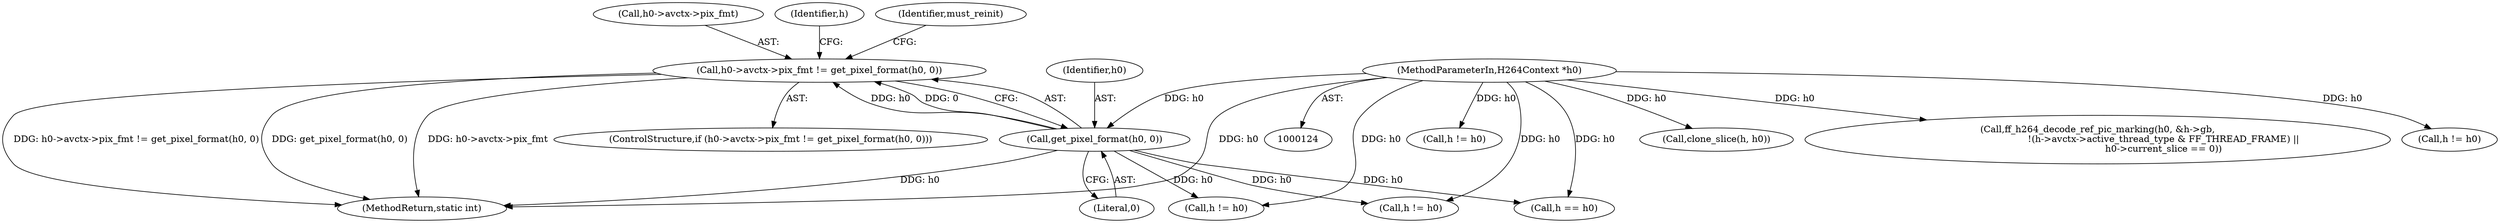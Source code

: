 digraph "0_FFmpeg_29ffeef5e73b8f41ff3a3f2242d356759c66f91f@pointer" {
"1000637" [label="(Call,h0->avctx->pix_fmt != get_pixel_format(h0, 0))"];
"1000643" [label="(Call,get_pixel_format(h0, 0))"];
"1000126" [label="(MethodParameterIn,H264Context *h0)"];
"1000977" [label="(Call,h == h0)"];
"1000636" [label="(ControlStructure,if (h0->avctx->pix_fmt != get_pixel_format(h0, 0)))"];
"1000929" [label="(Call,h != h0)"];
"1000638" [label="(Call,h0->avctx->pix_fmt)"];
"1001917" [label="(Call,h != h0)"];
"1000644" [label="(Identifier,h0)"];
"1000651" [label="(Identifier,h)"];
"1000647" [label="(Identifier,must_reinit)"];
"1003435" [label="(MethodReturn,static int)"];
"1000645" [label="(Literal,0)"];
"1000851" [label="(Call,h != h0)"];
"1001923" [label="(Call,clone_slice(h, h0))"];
"1002411" [label="(Call,ff_h264_decode_ref_pic_marking(h0, &h->gb,\n                                             !(h->avctx->active_thread_type & FF_THREAD_FRAME) ||\n                                             h0->current_slice == 0))"];
"1000126" [label="(MethodParameterIn,H264Context *h0)"];
"1000643" [label="(Call,get_pixel_format(h0, 0))"];
"1002844" [label="(Call,h != h0)"];
"1000637" [label="(Call,h0->avctx->pix_fmt != get_pixel_format(h0, 0))"];
"1000637" -> "1000636"  [label="AST: "];
"1000637" -> "1000643"  [label="CFG: "];
"1000638" -> "1000637"  [label="AST: "];
"1000643" -> "1000637"  [label="AST: "];
"1000647" -> "1000637"  [label="CFG: "];
"1000651" -> "1000637"  [label="CFG: "];
"1000637" -> "1003435"  [label="DDG: get_pixel_format(h0, 0)"];
"1000637" -> "1003435"  [label="DDG: h0->avctx->pix_fmt"];
"1000637" -> "1003435"  [label="DDG: h0->avctx->pix_fmt != get_pixel_format(h0, 0)"];
"1000643" -> "1000637"  [label="DDG: h0"];
"1000643" -> "1000637"  [label="DDG: 0"];
"1000643" -> "1000645"  [label="CFG: "];
"1000644" -> "1000643"  [label="AST: "];
"1000645" -> "1000643"  [label="AST: "];
"1000643" -> "1003435"  [label="DDG: h0"];
"1000126" -> "1000643"  [label="DDG: h0"];
"1000643" -> "1000851"  [label="DDG: h0"];
"1000643" -> "1000929"  [label="DDG: h0"];
"1000643" -> "1000977"  [label="DDG: h0"];
"1000126" -> "1000124"  [label="AST: "];
"1000126" -> "1003435"  [label="DDG: h0"];
"1000126" -> "1000851"  [label="DDG: h0"];
"1000126" -> "1000929"  [label="DDG: h0"];
"1000126" -> "1000977"  [label="DDG: h0"];
"1000126" -> "1001917"  [label="DDG: h0"];
"1000126" -> "1001923"  [label="DDG: h0"];
"1000126" -> "1002411"  [label="DDG: h0"];
"1000126" -> "1002844"  [label="DDG: h0"];
}
